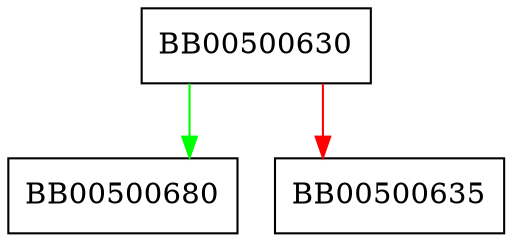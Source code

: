 digraph ossl_quic_lcidm_free {
  node [shape="box"];
  graph [splines=ortho];
  BB00500630 -> BB00500680 [color="green"];
  BB00500630 -> BB00500635 [color="red"];
}